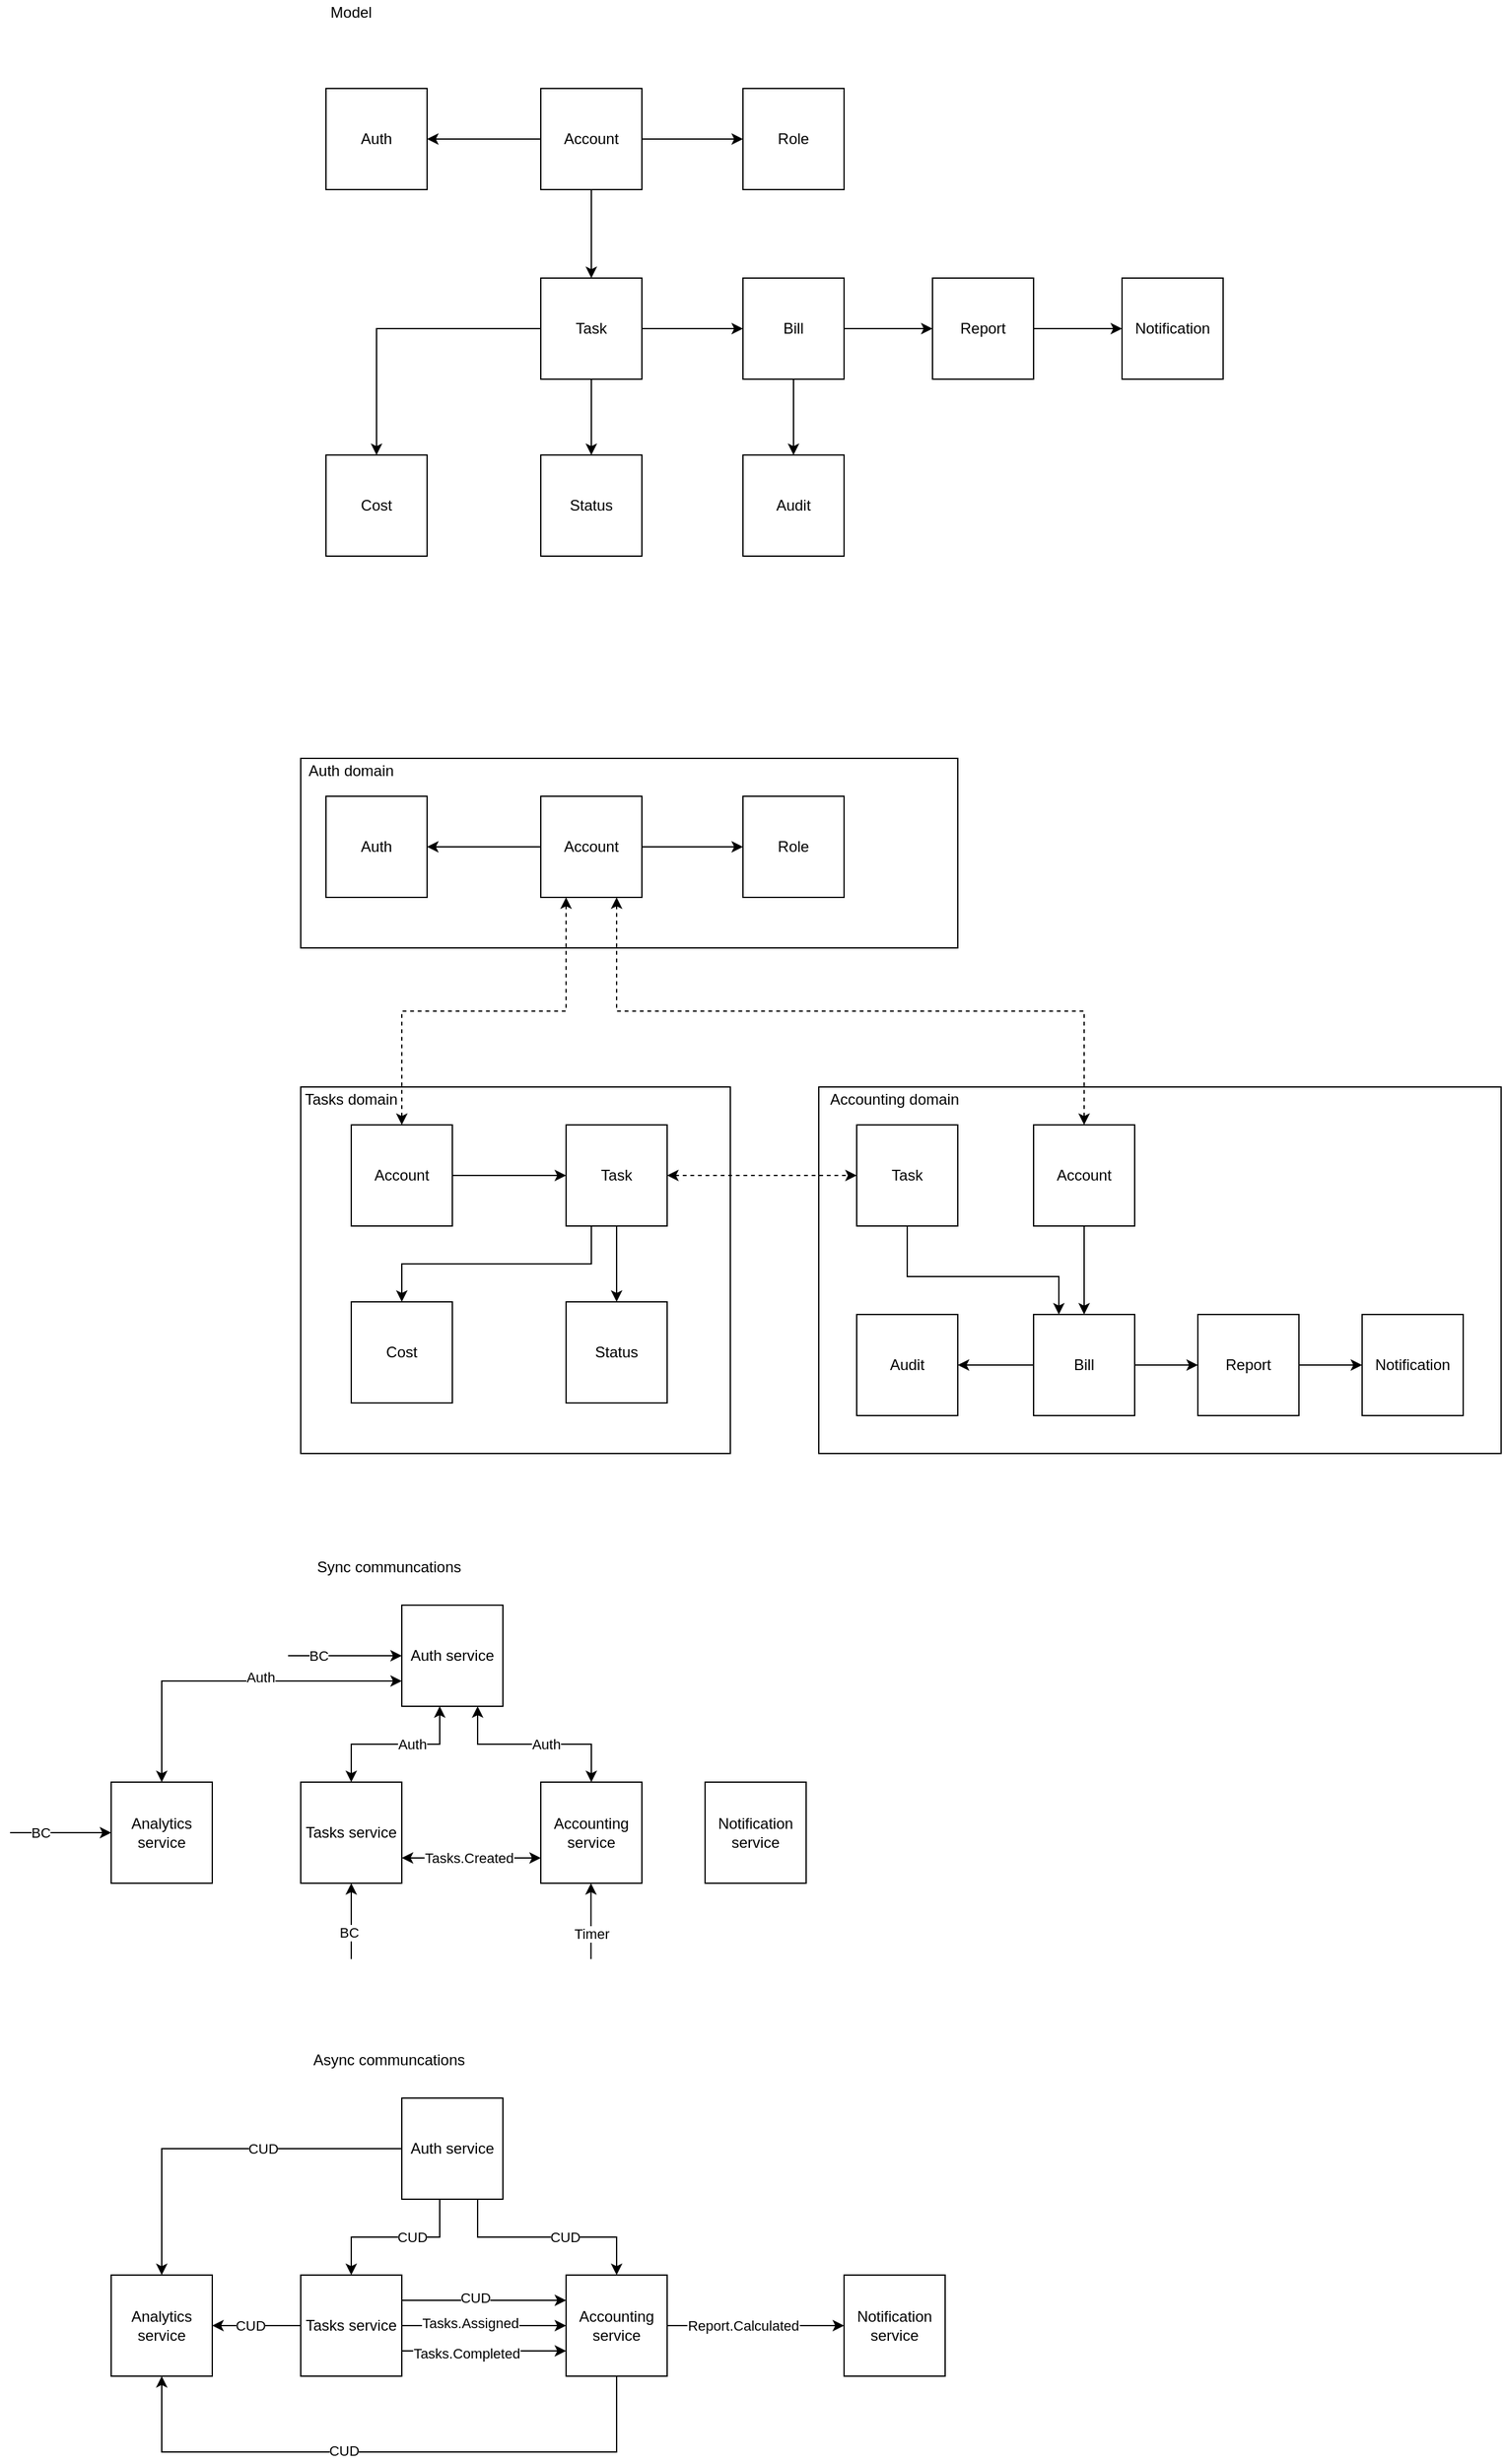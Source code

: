 <mxfile version="15.6.1" type="device"><diagram id="REXsMwmACCFoYoIUDzKv" name="Page-1"><mxGraphModel dx="1578" dy="659" grid="1" gridSize="10" guides="1" tooltips="1" connect="1" arrows="1" fold="1" page="0" pageScale="1" pageWidth="827" pageHeight="1169" math="0" shadow="0"><root><mxCell id="0"/><mxCell id="1" parent="0"/><mxCell id="flXSOVkOwVmVj-rjgb-n-1" value="Auth" style="whiteSpace=wrap;html=1;aspect=fixed;" parent="1" vertex="1"><mxGeometry x="230" y="240" width="80" height="80" as="geometry"/></mxCell><mxCell id="flXSOVkOwVmVj-rjgb-n-11" style="edgeStyle=orthogonalEdgeStyle;rounded=0;orthogonalLoop=1;jettySize=auto;html=1;entryX=1;entryY=0.5;entryDx=0;entryDy=0;" parent="1" source="flXSOVkOwVmVj-rjgb-n-2" target="flXSOVkOwVmVj-rjgb-n-1" edge="1"><mxGeometry relative="1" as="geometry"/></mxCell><mxCell id="flXSOVkOwVmVj-rjgb-n-12" style="edgeStyle=orthogonalEdgeStyle;rounded=0;orthogonalLoop=1;jettySize=auto;html=1;entryX=0;entryY=0.5;entryDx=0;entryDy=0;" parent="1" source="flXSOVkOwVmVj-rjgb-n-2" target="flXSOVkOwVmVj-rjgb-n-3" edge="1"><mxGeometry relative="1" as="geometry"/></mxCell><mxCell id="flXSOVkOwVmVj-rjgb-n-13" style="edgeStyle=orthogonalEdgeStyle;rounded=0;orthogonalLoop=1;jettySize=auto;html=1;entryX=0.5;entryY=0;entryDx=0;entryDy=0;" parent="1" source="flXSOVkOwVmVj-rjgb-n-2" target="flXSOVkOwVmVj-rjgb-n-4" edge="1"><mxGeometry relative="1" as="geometry"/></mxCell><mxCell id="flXSOVkOwVmVj-rjgb-n-2" value="Account" style="whiteSpace=wrap;html=1;aspect=fixed;" parent="1" vertex="1"><mxGeometry x="400" y="240" width="80" height="80" as="geometry"/></mxCell><mxCell id="flXSOVkOwVmVj-rjgb-n-3" value="Role" style="whiteSpace=wrap;html=1;aspect=fixed;" parent="1" vertex="1"><mxGeometry x="560" y="240" width="80" height="80" as="geometry"/></mxCell><mxCell id="flXSOVkOwVmVj-rjgb-n-14" style="edgeStyle=orthogonalEdgeStyle;rounded=0;orthogonalLoop=1;jettySize=auto;html=1;entryX=0.5;entryY=0;entryDx=0;entryDy=0;" parent="1" source="flXSOVkOwVmVj-rjgb-n-4" target="flXSOVkOwVmVj-rjgb-n-5" edge="1"><mxGeometry relative="1" as="geometry"/></mxCell><mxCell id="flXSOVkOwVmVj-rjgb-n-15" style="edgeStyle=orthogonalEdgeStyle;rounded=0;orthogonalLoop=1;jettySize=auto;html=1;entryX=0.5;entryY=0;entryDx=0;entryDy=0;" parent="1" source="flXSOVkOwVmVj-rjgb-n-4" target="flXSOVkOwVmVj-rjgb-n-6" edge="1"><mxGeometry relative="1" as="geometry"/></mxCell><mxCell id="flXSOVkOwVmVj-rjgb-n-16" style="edgeStyle=orthogonalEdgeStyle;rounded=0;orthogonalLoop=1;jettySize=auto;html=1;entryX=0;entryY=0.5;entryDx=0;entryDy=0;" parent="1" source="flXSOVkOwVmVj-rjgb-n-4" target="flXSOVkOwVmVj-rjgb-n-7" edge="1"><mxGeometry relative="1" as="geometry"/></mxCell><mxCell id="flXSOVkOwVmVj-rjgb-n-4" value="Task" style="whiteSpace=wrap;html=1;aspect=fixed;" parent="1" vertex="1"><mxGeometry x="400" y="390" width="80" height="80" as="geometry"/></mxCell><mxCell id="flXSOVkOwVmVj-rjgb-n-5" value="Status" style="whiteSpace=wrap;html=1;aspect=fixed;" parent="1" vertex="1"><mxGeometry x="400" y="530" width="80" height="80" as="geometry"/></mxCell><mxCell id="flXSOVkOwVmVj-rjgb-n-6" value="Cost" style="whiteSpace=wrap;html=1;aspect=fixed;" parent="1" vertex="1"><mxGeometry x="230" y="530" width="80" height="80" as="geometry"/></mxCell><mxCell id="flXSOVkOwVmVj-rjgb-n-18" style="edgeStyle=orthogonalEdgeStyle;rounded=0;orthogonalLoop=1;jettySize=auto;html=1;entryX=0.5;entryY=0;entryDx=0;entryDy=0;" parent="1" source="flXSOVkOwVmVj-rjgb-n-7" target="flXSOVkOwVmVj-rjgb-n-8" edge="1"><mxGeometry relative="1" as="geometry"/></mxCell><mxCell id="flXSOVkOwVmVj-rjgb-n-19" style="edgeStyle=orthogonalEdgeStyle;rounded=0;orthogonalLoop=1;jettySize=auto;html=1;entryX=0;entryY=0.5;entryDx=0;entryDy=0;" parent="1" source="flXSOVkOwVmVj-rjgb-n-7" target="flXSOVkOwVmVj-rjgb-n-9" edge="1"><mxGeometry relative="1" as="geometry"/></mxCell><mxCell id="flXSOVkOwVmVj-rjgb-n-7" value="Bill" style="whiteSpace=wrap;html=1;aspect=fixed;" parent="1" vertex="1"><mxGeometry x="560" y="390" width="80" height="80" as="geometry"/></mxCell><mxCell id="flXSOVkOwVmVj-rjgb-n-8" value="Audit" style="whiteSpace=wrap;html=1;aspect=fixed;" parent="1" vertex="1"><mxGeometry x="560" y="530" width="80" height="80" as="geometry"/></mxCell><mxCell id="flXSOVkOwVmVj-rjgb-n-20" style="edgeStyle=orthogonalEdgeStyle;rounded=0;orthogonalLoop=1;jettySize=auto;html=1;entryX=0;entryY=0.5;entryDx=0;entryDy=0;" parent="1" source="flXSOVkOwVmVj-rjgb-n-9" target="flXSOVkOwVmVj-rjgb-n-10" edge="1"><mxGeometry relative="1" as="geometry"/></mxCell><mxCell id="flXSOVkOwVmVj-rjgb-n-9" value="Report" style="whiteSpace=wrap;html=1;aspect=fixed;" parent="1" vertex="1"><mxGeometry x="710" y="390" width="80" height="80" as="geometry"/></mxCell><mxCell id="flXSOVkOwVmVj-rjgb-n-10" value="Notification" style="whiteSpace=wrap;html=1;aspect=fixed;" parent="1" vertex="1"><mxGeometry x="860" y="390" width="80" height="80" as="geometry"/></mxCell><mxCell id="flXSOVkOwVmVj-rjgb-n-22" value="" style="rounded=0;whiteSpace=wrap;html=1;" parent="1" vertex="1"><mxGeometry x="210" y="770" width="520" height="150" as="geometry"/></mxCell><mxCell id="flXSOVkOwVmVj-rjgb-n-23" value="Auth" style="whiteSpace=wrap;html=1;aspect=fixed;" parent="1" vertex="1"><mxGeometry x="230" y="800" width="80" height="80" as="geometry"/></mxCell><mxCell id="flXSOVkOwVmVj-rjgb-n-24" style="edgeStyle=orthogonalEdgeStyle;rounded=0;orthogonalLoop=1;jettySize=auto;html=1;entryX=1;entryY=0.5;entryDx=0;entryDy=0;" parent="1" source="flXSOVkOwVmVj-rjgb-n-26" target="flXSOVkOwVmVj-rjgb-n-23" edge="1"><mxGeometry relative="1" as="geometry"/></mxCell><mxCell id="flXSOVkOwVmVj-rjgb-n-25" style="edgeStyle=orthogonalEdgeStyle;rounded=0;orthogonalLoop=1;jettySize=auto;html=1;entryX=0;entryY=0.5;entryDx=0;entryDy=0;" parent="1" source="flXSOVkOwVmVj-rjgb-n-26" target="flXSOVkOwVmVj-rjgb-n-27" edge="1"><mxGeometry relative="1" as="geometry"/></mxCell><mxCell id="flXSOVkOwVmVj-rjgb-n-26" value="Account" style="whiteSpace=wrap;html=1;aspect=fixed;" parent="1" vertex="1"><mxGeometry x="400" y="800" width="80" height="80" as="geometry"/></mxCell><mxCell id="flXSOVkOwVmVj-rjgb-n-27" value="Role" style="whiteSpace=wrap;html=1;aspect=fixed;" parent="1" vertex="1"><mxGeometry x="560" y="800" width="80" height="80" as="geometry"/></mxCell><mxCell id="flXSOVkOwVmVj-rjgb-n-28" value="" style="rounded=0;whiteSpace=wrap;html=1;" parent="1" vertex="1"><mxGeometry x="210" y="1030" width="340" height="290" as="geometry"/></mxCell><mxCell id="flXSOVkOwVmVj-rjgb-n-35" style="edgeStyle=orthogonalEdgeStyle;rounded=0;orthogonalLoop=1;jettySize=auto;html=1;entryX=0;entryY=0.5;entryDx=0;entryDy=0;" parent="1" source="flXSOVkOwVmVj-rjgb-n-29" target="flXSOVkOwVmVj-rjgb-n-34" edge="1"><mxGeometry relative="1" as="geometry"/></mxCell><mxCell id="flXSOVkOwVmVj-rjgb-n-29" value="Account" style="whiteSpace=wrap;html=1;aspect=fixed;" parent="1" vertex="1"><mxGeometry x="250" y="1060" width="80" height="80" as="geometry"/></mxCell><mxCell id="flXSOVkOwVmVj-rjgb-n-30" style="edgeStyle=orthogonalEdgeStyle;rounded=0;orthogonalLoop=1;jettySize=auto;html=1;entryX=0.5;entryY=0;entryDx=0;entryDy=0;" parent="1" source="flXSOVkOwVmVj-rjgb-n-34" target="flXSOVkOwVmVj-rjgb-n-32" edge="1"><mxGeometry relative="1" as="geometry"/></mxCell><mxCell id="flXSOVkOwVmVj-rjgb-n-31" style="edgeStyle=orthogonalEdgeStyle;rounded=0;orthogonalLoop=1;jettySize=auto;html=1;entryX=0.5;entryY=0;entryDx=0;entryDy=0;" parent="1" source="flXSOVkOwVmVj-rjgb-n-34" target="flXSOVkOwVmVj-rjgb-n-33" edge="1"><mxGeometry relative="1" as="geometry"><Array as="points"><mxPoint x="440" y="1170"/><mxPoint x="290" y="1170"/></Array></mxGeometry></mxCell><mxCell id="flXSOVkOwVmVj-rjgb-n-32" value="Status" style="whiteSpace=wrap;html=1;aspect=fixed;" parent="1" vertex="1"><mxGeometry x="420" y="1200" width="80" height="80" as="geometry"/></mxCell><mxCell id="flXSOVkOwVmVj-rjgb-n-33" value="Cost" style="whiteSpace=wrap;html=1;aspect=fixed;" parent="1" vertex="1"><mxGeometry x="250" y="1200" width="80" height="80" as="geometry"/></mxCell><mxCell id="flXSOVkOwVmVj-rjgb-n-34" value="Task" style="whiteSpace=wrap;html=1;aspect=fixed;" parent="1" vertex="1"><mxGeometry x="420" y="1060" width="80" height="80" as="geometry"/></mxCell><mxCell id="flXSOVkOwVmVj-rjgb-n-36" value="" style="rounded=0;whiteSpace=wrap;html=1;" parent="1" vertex="1"><mxGeometry x="620" y="1030" width="540" height="290" as="geometry"/></mxCell><mxCell id="flXSOVkOwVmVj-rjgb-n-37" style="edgeStyle=orthogonalEdgeStyle;rounded=0;orthogonalLoop=1;jettySize=auto;html=1;entryX=1;entryY=0.5;entryDx=0;entryDy=0;" parent="1" source="flXSOVkOwVmVj-rjgb-n-39" target="flXSOVkOwVmVj-rjgb-n-40" edge="1"><mxGeometry relative="1" as="geometry"/></mxCell><mxCell id="flXSOVkOwVmVj-rjgb-n-38" style="edgeStyle=orthogonalEdgeStyle;rounded=0;orthogonalLoop=1;jettySize=auto;html=1;entryX=0;entryY=0.5;entryDx=0;entryDy=0;" parent="1" source="flXSOVkOwVmVj-rjgb-n-39" target="flXSOVkOwVmVj-rjgb-n-42" edge="1"><mxGeometry relative="1" as="geometry"/></mxCell><mxCell id="flXSOVkOwVmVj-rjgb-n-39" value="Bill" style="whiteSpace=wrap;html=1;aspect=fixed;" parent="1" vertex="1"><mxGeometry x="790" y="1210" width="80" height="80" as="geometry"/></mxCell><mxCell id="flXSOVkOwVmVj-rjgb-n-40" value="Audit" style="whiteSpace=wrap;html=1;aspect=fixed;" parent="1" vertex="1"><mxGeometry x="650" y="1210" width="80" height="80" as="geometry"/></mxCell><mxCell id="flXSOVkOwVmVj-rjgb-n-41" style="edgeStyle=orthogonalEdgeStyle;rounded=0;orthogonalLoop=1;jettySize=auto;html=1;entryX=0;entryY=0.5;entryDx=0;entryDy=0;" parent="1" source="flXSOVkOwVmVj-rjgb-n-42" target="flXSOVkOwVmVj-rjgb-n-43" edge="1"><mxGeometry relative="1" as="geometry"/></mxCell><mxCell id="flXSOVkOwVmVj-rjgb-n-42" value="Report" style="whiteSpace=wrap;html=1;aspect=fixed;" parent="1" vertex="1"><mxGeometry x="920" y="1210" width="80" height="80" as="geometry"/></mxCell><mxCell id="flXSOVkOwVmVj-rjgb-n-43" value="Notification" style="whiteSpace=wrap;html=1;aspect=fixed;" parent="1" vertex="1"><mxGeometry x="1050" y="1210" width="80" height="80" as="geometry"/></mxCell><mxCell id="flXSOVkOwVmVj-rjgb-n-44" style="edgeStyle=orthogonalEdgeStyle;rounded=0;orthogonalLoop=1;jettySize=auto;html=1;entryX=0.5;entryY=0;entryDx=0;entryDy=0;dashed=1;startArrow=classic;startFill=1;" parent="1" source="flXSOVkOwVmVj-rjgb-n-26" target="flXSOVkOwVmVj-rjgb-n-29" edge="1"><mxGeometry relative="1" as="geometry"><Array as="points"><mxPoint x="420" y="970"/><mxPoint x="290" y="970"/></Array></mxGeometry></mxCell><mxCell id="flXSOVkOwVmVj-rjgb-n-49" style="edgeStyle=orthogonalEdgeStyle;rounded=0;orthogonalLoop=1;jettySize=auto;html=1;startArrow=none;startFill=0;" parent="1" source="flXSOVkOwVmVj-rjgb-n-45" edge="1"><mxGeometry relative="1" as="geometry"><mxPoint x="810" y="1210" as="targetPoint"/><Array as="points"><mxPoint x="690" y="1180"/><mxPoint x="810" y="1180"/></Array></mxGeometry></mxCell><mxCell id="flXSOVkOwVmVj-rjgb-n-45" value="Task" style="whiteSpace=wrap;html=1;aspect=fixed;" parent="1" vertex="1"><mxGeometry x="650" y="1060" width="80" height="80" as="geometry"/></mxCell><mxCell id="flXSOVkOwVmVj-rjgb-n-46" style="edgeStyle=orthogonalEdgeStyle;rounded=0;orthogonalLoop=1;jettySize=auto;html=1;startArrow=classic;startFill=1;dashed=1;" parent="1" source="flXSOVkOwVmVj-rjgb-n-34" target="flXSOVkOwVmVj-rjgb-n-45" edge="1"><mxGeometry relative="1" as="geometry"/></mxCell><mxCell id="flXSOVkOwVmVj-rjgb-n-50" style="edgeStyle=orthogonalEdgeStyle;rounded=0;orthogonalLoop=1;jettySize=auto;html=1;entryX=0.5;entryY=0;entryDx=0;entryDy=0;startArrow=none;startFill=0;" parent="1" source="flXSOVkOwVmVj-rjgb-n-47" target="flXSOVkOwVmVj-rjgb-n-39" edge="1"><mxGeometry relative="1" as="geometry"/></mxCell><mxCell id="flXSOVkOwVmVj-rjgb-n-47" value="Account" style="whiteSpace=wrap;html=1;aspect=fixed;" parent="1" vertex="1"><mxGeometry x="790" y="1060" width="80" height="80" as="geometry"/></mxCell><mxCell id="flXSOVkOwVmVj-rjgb-n-48" style="edgeStyle=orthogonalEdgeStyle;rounded=0;orthogonalLoop=1;jettySize=auto;html=1;startArrow=classic;startFill=1;dashed=1;" parent="1" source="flXSOVkOwVmVj-rjgb-n-26" target="flXSOVkOwVmVj-rjgb-n-47" edge="1"><mxGeometry relative="1" as="geometry"><Array as="points"><mxPoint x="460" y="970"/><mxPoint x="830" y="970"/></Array></mxGeometry></mxCell><mxCell id="flXSOVkOwVmVj-rjgb-n-51" value="Auth domain" style="text;html=1;strokeColor=none;fillColor=none;align=center;verticalAlign=middle;whiteSpace=wrap;rounded=0;" parent="1" vertex="1"><mxGeometry x="210" y="770" width="80" height="20" as="geometry"/></mxCell><mxCell id="flXSOVkOwVmVj-rjgb-n-52" value="Tasks domain" style="text;html=1;strokeColor=none;fillColor=none;align=center;verticalAlign=middle;whiteSpace=wrap;rounded=0;" parent="1" vertex="1"><mxGeometry x="210" y="1030" width="80" height="20" as="geometry"/></mxCell><mxCell id="flXSOVkOwVmVj-rjgb-n-53" value="Accounting domain" style="text;html=1;strokeColor=none;fillColor=none;align=center;verticalAlign=middle;whiteSpace=wrap;rounded=0;" parent="1" vertex="1"><mxGeometry x="620" y="1030" width="120" height="20" as="geometry"/></mxCell><mxCell id="flXSOVkOwVmVj-rjgb-n-59" style="edgeStyle=orthogonalEdgeStyle;rounded=0;orthogonalLoop=1;jettySize=auto;html=1;startArrow=classic;startFill=1;" parent="1" source="flXSOVkOwVmVj-rjgb-n-54" target="flXSOVkOwVmVj-rjgb-n-55" edge="1"><mxGeometry relative="1" as="geometry"><Array as="points"><mxPoint x="320" y="1550"/><mxPoint x="250" y="1550"/></Array></mxGeometry></mxCell><mxCell id="flXSOVkOwVmVj-rjgb-n-61" value="Auth" style="edgeLabel;html=1;align=center;verticalAlign=middle;resizable=0;points=[];" parent="flXSOVkOwVmVj-rjgb-n-59" vertex="1" connectable="0"><mxGeometry x="-0.201" relative="1" as="geometry"><mxPoint as="offset"/></mxGeometry></mxCell><mxCell id="flXSOVkOwVmVj-rjgb-n-60" style="edgeStyle=orthogonalEdgeStyle;rounded=0;orthogonalLoop=1;jettySize=auto;html=1;startArrow=classic;startFill=1;exitX=0.75;exitY=1;exitDx=0;exitDy=0;" parent="1" source="flXSOVkOwVmVj-rjgb-n-54" target="flXSOVkOwVmVj-rjgb-n-56" edge="1"><mxGeometry relative="1" as="geometry"/></mxCell><mxCell id="flXSOVkOwVmVj-rjgb-n-62" value="Auth" style="edgeLabel;html=1;align=center;verticalAlign=middle;resizable=0;points=[];" parent="flXSOVkOwVmVj-rjgb-n-60" vertex="1" connectable="0"><mxGeometry x="0.427" relative="1" as="geometry"><mxPoint x="-23" as="offset"/></mxGeometry></mxCell><mxCell id="flXSOVkOwVmVj-rjgb-n-54" value="Auth service" style="whiteSpace=wrap;html=1;aspect=fixed;" parent="1" vertex="1"><mxGeometry x="290" y="1440" width="80" height="80" as="geometry"/></mxCell><mxCell id="flXSOVkOwVmVj-rjgb-n-94" style="edgeStyle=orthogonalEdgeStyle;rounded=0;orthogonalLoop=1;jettySize=auto;html=1;exitX=1;exitY=0.75;exitDx=0;exitDy=0;entryX=0;entryY=0.75;entryDx=0;entryDy=0;startArrow=classic;startFill=1;" parent="1" source="flXSOVkOwVmVj-rjgb-n-55" target="flXSOVkOwVmVj-rjgb-n-56" edge="1"><mxGeometry relative="1" as="geometry"/></mxCell><mxCell id="flXSOVkOwVmVj-rjgb-n-95" value="Tasks.Created" style="edgeLabel;html=1;align=center;verticalAlign=middle;resizable=0;points=[];" parent="flXSOVkOwVmVj-rjgb-n-94" vertex="1" connectable="0"><mxGeometry x="0.211" relative="1" as="geometry"><mxPoint x="-14" as="offset"/></mxGeometry></mxCell><mxCell id="flXSOVkOwVmVj-rjgb-n-55" value="Tasks service" style="whiteSpace=wrap;html=1;aspect=fixed;" parent="1" vertex="1"><mxGeometry x="210" y="1580" width="80" height="80" as="geometry"/></mxCell><mxCell id="flXSOVkOwVmVj-rjgb-n-56" value="Accounting service" style="whiteSpace=wrap;html=1;aspect=fixed;" parent="1" vertex="1"><mxGeometry x="400" y="1580" width="80" height="80" as="geometry"/></mxCell><mxCell id="flXSOVkOwVmVj-rjgb-n-57" value="Notification service" style="whiteSpace=wrap;html=1;aspect=fixed;" parent="1" vertex="1"><mxGeometry x="530" y="1580" width="80" height="80" as="geometry"/></mxCell><mxCell id="flXSOVkOwVmVj-rjgb-n-58" value="Sync communcations" style="text;html=1;strokeColor=none;fillColor=none;align=center;verticalAlign=middle;whiteSpace=wrap;rounded=0;" parent="1" vertex="1"><mxGeometry x="210" y="1400" width="140" height="20" as="geometry"/></mxCell><mxCell id="flXSOVkOwVmVj-rjgb-n-63" value="" style="endArrow=classic;html=1;entryX=0;entryY=0.5;entryDx=0;entryDy=0;" parent="1" target="flXSOVkOwVmVj-rjgb-n-54" edge="1"><mxGeometry width="50" height="50" relative="1" as="geometry"><mxPoint x="200" y="1480" as="sourcePoint"/><mxPoint x="250" y="1455" as="targetPoint"/></mxGeometry></mxCell><mxCell id="flXSOVkOwVmVj-rjgb-n-64" value="BC" style="edgeLabel;html=1;align=center;verticalAlign=middle;resizable=0;points=[];" parent="flXSOVkOwVmVj-rjgb-n-63" vertex="1" connectable="0"><mxGeometry x="-0.473" relative="1" as="geometry"><mxPoint as="offset"/></mxGeometry></mxCell><mxCell id="flXSOVkOwVmVj-rjgb-n-65" value="" style="endArrow=classic;html=1;entryX=0.5;entryY=1;entryDx=0;entryDy=0;" parent="1" target="flXSOVkOwVmVj-rjgb-n-55" edge="1"><mxGeometry width="50" height="50" relative="1" as="geometry"><mxPoint x="250" y="1720" as="sourcePoint"/><mxPoint x="250" y="1670" as="targetPoint"/></mxGeometry></mxCell><mxCell id="flXSOVkOwVmVj-rjgb-n-66" value="BC" style="edgeLabel;html=1;align=center;verticalAlign=middle;resizable=0;points=[];" parent="flXSOVkOwVmVj-rjgb-n-65" vertex="1" connectable="0"><mxGeometry x="-0.286" y="2" relative="1" as="geometry"><mxPoint as="offset"/></mxGeometry></mxCell><mxCell id="flXSOVkOwVmVj-rjgb-n-69" style="edgeStyle=orthogonalEdgeStyle;rounded=0;orthogonalLoop=1;jettySize=auto;html=1;startArrow=none;startFill=0;" parent="1" source="flXSOVkOwVmVj-rjgb-n-73" target="flXSOVkOwVmVj-rjgb-n-74" edge="1"><mxGeometry relative="1" as="geometry"><Array as="points"><mxPoint x="320" y="1940"/><mxPoint x="250" y="1940"/></Array></mxGeometry></mxCell><mxCell id="flXSOVkOwVmVj-rjgb-n-70" value="CUD" style="edgeLabel;html=1;align=center;verticalAlign=middle;resizable=0;points=[];" parent="flXSOVkOwVmVj-rjgb-n-69" vertex="1" connectable="0"><mxGeometry x="-0.201" relative="1" as="geometry"><mxPoint as="offset"/></mxGeometry></mxCell><mxCell id="flXSOVkOwVmVj-rjgb-n-71" style="edgeStyle=orthogonalEdgeStyle;rounded=0;orthogonalLoop=1;jettySize=auto;html=1;startArrow=none;startFill=0;exitX=0.75;exitY=1;exitDx=0;exitDy=0;" parent="1" source="flXSOVkOwVmVj-rjgb-n-73" target="flXSOVkOwVmVj-rjgb-n-75" edge="1"><mxGeometry relative="1" as="geometry"/></mxCell><mxCell id="flXSOVkOwVmVj-rjgb-n-72" value="CUD" style="edgeLabel;html=1;align=center;verticalAlign=middle;resizable=0;points=[];" parent="flXSOVkOwVmVj-rjgb-n-71" vertex="1" connectable="0"><mxGeometry x="0.427" relative="1" as="geometry"><mxPoint x="-23" as="offset"/></mxGeometry></mxCell><mxCell id="cIwbUFsqmdKFQFYNrSzg-11" style="edgeStyle=orthogonalEdgeStyle;rounded=0;orthogonalLoop=1;jettySize=auto;html=1;exitX=0;exitY=0.75;exitDx=0;exitDy=0;entryX=0.5;entryY=0;entryDx=0;entryDy=0;startArrow=none;startFill=0;" edge="1" parent="1" source="flXSOVkOwVmVj-rjgb-n-73" target="cIwbUFsqmdKFQFYNrSzg-10"><mxGeometry relative="1" as="geometry"><Array as="points"><mxPoint x="290" y="1870"/><mxPoint x="100" y="1870"/></Array></mxGeometry></mxCell><mxCell id="cIwbUFsqmdKFQFYNrSzg-12" value="CUD" style="edgeLabel;html=1;align=center;verticalAlign=middle;resizable=0;points=[];" vertex="1" connectable="0" parent="cIwbUFsqmdKFQFYNrSzg-11"><mxGeometry x="-0.158" relative="1" as="geometry"><mxPoint as="offset"/></mxGeometry></mxCell><mxCell id="flXSOVkOwVmVj-rjgb-n-73" value="Auth service" style="whiteSpace=wrap;html=1;aspect=fixed;" parent="1" vertex="1"><mxGeometry x="290" y="1830" width="80" height="80" as="geometry"/></mxCell><mxCell id="flXSOVkOwVmVj-rjgb-n-96" style="edgeStyle=orthogonalEdgeStyle;rounded=0;orthogonalLoop=1;jettySize=auto;html=1;exitX=1;exitY=0.75;exitDx=0;exitDy=0;entryX=0;entryY=0.5;entryDx=0;entryDy=0;startArrow=none;startFill=0;" parent="1" source="flXSOVkOwVmVj-rjgb-n-74" target="flXSOVkOwVmVj-rjgb-n-75" edge="1"><mxGeometry relative="1" as="geometry"><Array as="points"><mxPoint x="290" y="2010"/></Array></mxGeometry></mxCell><mxCell id="flXSOVkOwVmVj-rjgb-n-97" value="Tasks.Assigned" style="edgeLabel;html=1;align=center;verticalAlign=middle;resizable=0;points=[];" parent="flXSOVkOwVmVj-rjgb-n-96" vertex="1" connectable="0"><mxGeometry x="0.325" y="2" relative="1" as="geometry"><mxPoint x="-26" as="offset"/></mxGeometry></mxCell><mxCell id="flXSOVkOwVmVj-rjgb-n-98" style="edgeStyle=orthogonalEdgeStyle;rounded=0;orthogonalLoop=1;jettySize=auto;html=1;entryX=0;entryY=0.25;entryDx=0;entryDy=0;startArrow=none;startFill=0;" parent="1" source="flXSOVkOwVmVj-rjgb-n-74" target="flXSOVkOwVmVj-rjgb-n-75" edge="1"><mxGeometry relative="1" as="geometry"><Array as="points"><mxPoint x="320" y="1990"/><mxPoint x="320" y="1990"/></Array></mxGeometry></mxCell><mxCell id="flXSOVkOwVmVj-rjgb-n-99" value="CUD" style="edgeLabel;html=1;align=center;verticalAlign=middle;resizable=0;points=[];" parent="flXSOVkOwVmVj-rjgb-n-98" vertex="1" connectable="0"><mxGeometry x="-0.118" y="2" relative="1" as="geometry"><mxPoint as="offset"/></mxGeometry></mxCell><mxCell id="flXSOVkOwVmVj-rjgb-n-100" style="edgeStyle=orthogonalEdgeStyle;rounded=0;orthogonalLoop=1;jettySize=auto;html=1;exitX=1;exitY=0.75;exitDx=0;exitDy=0;entryX=0;entryY=0.75;entryDx=0;entryDy=0;startArrow=none;startFill=0;" parent="1" source="flXSOVkOwVmVj-rjgb-n-74" target="flXSOVkOwVmVj-rjgb-n-75" edge="1"><mxGeometry relative="1" as="geometry"/></mxCell><mxCell id="flXSOVkOwVmVj-rjgb-n-101" value="Tasks.Completed" style="edgeLabel;html=1;align=center;verticalAlign=middle;resizable=0;points=[];" parent="flXSOVkOwVmVj-rjgb-n-100" vertex="1" connectable="0"><mxGeometry x="0.19" y="-2" relative="1" as="geometry"><mxPoint x="-27" as="offset"/></mxGeometry></mxCell><mxCell id="cIwbUFsqmdKFQFYNrSzg-13" style="edgeStyle=orthogonalEdgeStyle;rounded=0;orthogonalLoop=1;jettySize=auto;html=1;entryX=1;entryY=0.5;entryDx=0;entryDy=0;startArrow=none;startFill=0;" edge="1" parent="1" source="flXSOVkOwVmVj-rjgb-n-74" target="cIwbUFsqmdKFQFYNrSzg-10"><mxGeometry relative="1" as="geometry"/></mxCell><mxCell id="cIwbUFsqmdKFQFYNrSzg-14" value="CUD" style="edgeLabel;html=1;align=center;verticalAlign=middle;resizable=0;points=[];" vertex="1" connectable="0" parent="cIwbUFsqmdKFQFYNrSzg-13"><mxGeometry x="-0.254" y="3" relative="1" as="geometry"><mxPoint x="-14" y="-3" as="offset"/></mxGeometry></mxCell><mxCell id="flXSOVkOwVmVj-rjgb-n-74" value="Tasks service" style="whiteSpace=wrap;html=1;aspect=fixed;" parent="1" vertex="1"><mxGeometry x="210" y="1970" width="80" height="80" as="geometry"/></mxCell><mxCell id="flXSOVkOwVmVj-rjgb-n-106" style="edgeStyle=orthogonalEdgeStyle;rounded=0;orthogonalLoop=1;jettySize=auto;html=1;entryX=0;entryY=0.5;entryDx=0;entryDy=0;startArrow=none;startFill=0;" parent="1" source="flXSOVkOwVmVj-rjgb-n-75" target="flXSOVkOwVmVj-rjgb-n-76" edge="1"><mxGeometry relative="1" as="geometry"/></mxCell><mxCell id="flXSOVkOwVmVj-rjgb-n-107" value="Report.Calculated" style="edgeLabel;html=1;align=center;verticalAlign=middle;resizable=0;points=[];" parent="flXSOVkOwVmVj-rjgb-n-106" vertex="1" connectable="0"><mxGeometry x="0.164" y="1" relative="1" as="geometry"><mxPoint x="-22" y="1" as="offset"/></mxGeometry></mxCell><mxCell id="cIwbUFsqmdKFQFYNrSzg-15" style="edgeStyle=orthogonalEdgeStyle;rounded=0;orthogonalLoop=1;jettySize=auto;html=1;entryX=0.5;entryY=1;entryDx=0;entryDy=0;startArrow=none;startFill=0;" edge="1" parent="1" source="flXSOVkOwVmVj-rjgb-n-75" target="cIwbUFsqmdKFQFYNrSzg-10"><mxGeometry relative="1" as="geometry"><Array as="points"><mxPoint x="460" y="2110"/><mxPoint x="100" y="2110"/></Array></mxGeometry></mxCell><mxCell id="cIwbUFsqmdKFQFYNrSzg-16" value="CUD" style="edgeLabel;html=1;align=center;verticalAlign=middle;resizable=0;points=[];" vertex="1" connectable="0" parent="cIwbUFsqmdKFQFYNrSzg-15"><mxGeometry x="0.149" y="-1" relative="1" as="geometry"><mxPoint as="offset"/></mxGeometry></mxCell><mxCell id="flXSOVkOwVmVj-rjgb-n-75" value="Accounting service" style="whiteSpace=wrap;html=1;aspect=fixed;" parent="1" vertex="1"><mxGeometry x="420" y="1970" width="80" height="80" as="geometry"/></mxCell><mxCell id="flXSOVkOwVmVj-rjgb-n-76" value="Notification service" style="whiteSpace=wrap;html=1;aspect=fixed;" parent="1" vertex="1"><mxGeometry x="640" y="1970" width="80" height="80" as="geometry"/></mxCell><mxCell id="flXSOVkOwVmVj-rjgb-n-77" value="Async communcations" style="text;html=1;strokeColor=none;fillColor=none;align=center;verticalAlign=middle;whiteSpace=wrap;rounded=0;" parent="1" vertex="1"><mxGeometry x="210" y="1790" width="140" height="20" as="geometry"/></mxCell><mxCell id="flXSOVkOwVmVj-rjgb-n-87" value="Model" style="text;html=1;strokeColor=none;fillColor=none;align=center;verticalAlign=middle;whiteSpace=wrap;rounded=0;" parent="1" vertex="1"><mxGeometry x="230" y="170" width="40" height="20" as="geometry"/></mxCell><mxCell id="flXSOVkOwVmVj-rjgb-n-104" value="" style="endArrow=classic;html=1;entryX=0.5;entryY=1;entryDx=0;entryDy=0;" parent="1" edge="1"><mxGeometry width="50" height="50" relative="1" as="geometry"><mxPoint x="439.71" y="1720" as="sourcePoint"/><mxPoint x="439.71" y="1660" as="targetPoint"/></mxGeometry></mxCell><mxCell id="flXSOVkOwVmVj-rjgb-n-105" value="Timer" style="edgeLabel;html=1;align=center;verticalAlign=middle;resizable=0;points=[];" parent="flXSOVkOwVmVj-rjgb-n-104" vertex="1" connectable="0"><mxGeometry x="-0.391" y="2" relative="1" as="geometry"><mxPoint x="2" y="-2" as="offset"/></mxGeometry></mxCell><mxCell id="cIwbUFsqmdKFQFYNrSzg-8" style="edgeStyle=orthogonalEdgeStyle;rounded=0;orthogonalLoop=1;jettySize=auto;html=1;exitX=0.5;exitY=0;exitDx=0;exitDy=0;entryX=0;entryY=0.75;entryDx=0;entryDy=0;startArrow=classic;startFill=1;" edge="1" parent="1" source="cIwbUFsqmdKFQFYNrSzg-2" target="flXSOVkOwVmVj-rjgb-n-54"><mxGeometry relative="1" as="geometry"/></mxCell><mxCell id="cIwbUFsqmdKFQFYNrSzg-9" value="Auth" style="edgeLabel;html=1;align=center;verticalAlign=middle;resizable=0;points=[];" vertex="1" connectable="0" parent="cIwbUFsqmdKFQFYNrSzg-8"><mxGeometry x="0.168" y="3" relative="1" as="geometry"><mxPoint as="offset"/></mxGeometry></mxCell><mxCell id="cIwbUFsqmdKFQFYNrSzg-2" value="Analytics service" style="whiteSpace=wrap;html=1;aspect=fixed;" vertex="1" parent="1"><mxGeometry x="60" y="1580" width="80" height="80" as="geometry"/></mxCell><mxCell id="cIwbUFsqmdKFQFYNrSzg-5" value="" style="endArrow=classic;html=1;rounded=0;entryX=0;entryY=0.5;entryDx=0;entryDy=0;" edge="1" parent="1" target="cIwbUFsqmdKFQFYNrSzg-2"><mxGeometry width="50" height="50" relative="1" as="geometry"><mxPoint x="-20" y="1620" as="sourcePoint"/><mxPoint x="720" y="1450" as="targetPoint"/></mxGeometry></mxCell><mxCell id="cIwbUFsqmdKFQFYNrSzg-6" value="BC" style="edgeLabel;html=1;align=center;verticalAlign=middle;resizable=0;points=[];" vertex="1" connectable="0" parent="cIwbUFsqmdKFQFYNrSzg-5"><mxGeometry x="-0.397" relative="1" as="geometry"><mxPoint as="offset"/></mxGeometry></mxCell><mxCell id="cIwbUFsqmdKFQFYNrSzg-10" value="Analytics service" style="whiteSpace=wrap;html=1;aspect=fixed;" vertex="1" parent="1"><mxGeometry x="60" y="1970" width="80" height="80" as="geometry"/></mxCell></root></mxGraphModel></diagram></mxfile>